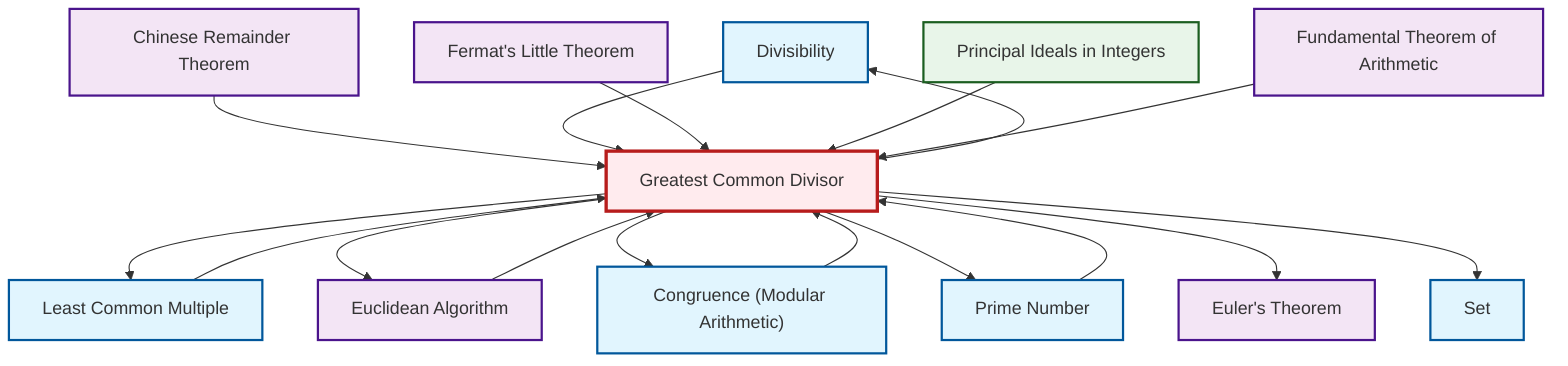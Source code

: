 graph TD
    classDef definition fill:#e1f5fe,stroke:#01579b,stroke-width:2px
    classDef theorem fill:#f3e5f5,stroke:#4a148c,stroke-width:2px
    classDef axiom fill:#fff3e0,stroke:#e65100,stroke-width:2px
    classDef example fill:#e8f5e9,stroke:#1b5e20,stroke-width:2px
    classDef current fill:#ffebee,stroke:#b71c1c,stroke-width:3px
    def-divisibility["Divisibility"]:::definition
    def-prime["Prime Number"]:::definition
    thm-euler["Euler's Theorem"]:::theorem
    def-congruence["Congruence (Modular Arithmetic)"]:::definition
    def-set["Set"]:::definition
    def-lcm["Least Common Multiple"]:::definition
    thm-euclidean-algorithm["Euclidean Algorithm"]:::theorem
    thm-chinese-remainder["Chinese Remainder Theorem"]:::theorem
    thm-fermat-little["Fermat's Little Theorem"]:::theorem
    def-gcd["Greatest Common Divisor"]:::definition
    ex-principal-ideal["Principal Ideals in Integers"]:::example
    thm-fundamental-arithmetic["Fundamental Theorem of Arithmetic"]:::theorem
    def-lcm --> def-gcd
    def-gcd --> def-lcm
    def-gcd --> thm-euclidean-algorithm
    def-gcd --> def-congruence
    def-congruence --> def-gcd
    thm-chinese-remainder --> def-gcd
    def-prime --> def-gcd
    def-gcd --> def-divisibility
    def-gcd --> def-prime
    def-divisibility --> def-gcd
    thm-fermat-little --> def-gcd
    ex-principal-ideal --> def-gcd
    thm-euclidean-algorithm --> def-gcd
    thm-fundamental-arithmetic --> def-gcd
    def-gcd --> thm-euler
    def-gcd --> def-set
    class def-gcd current